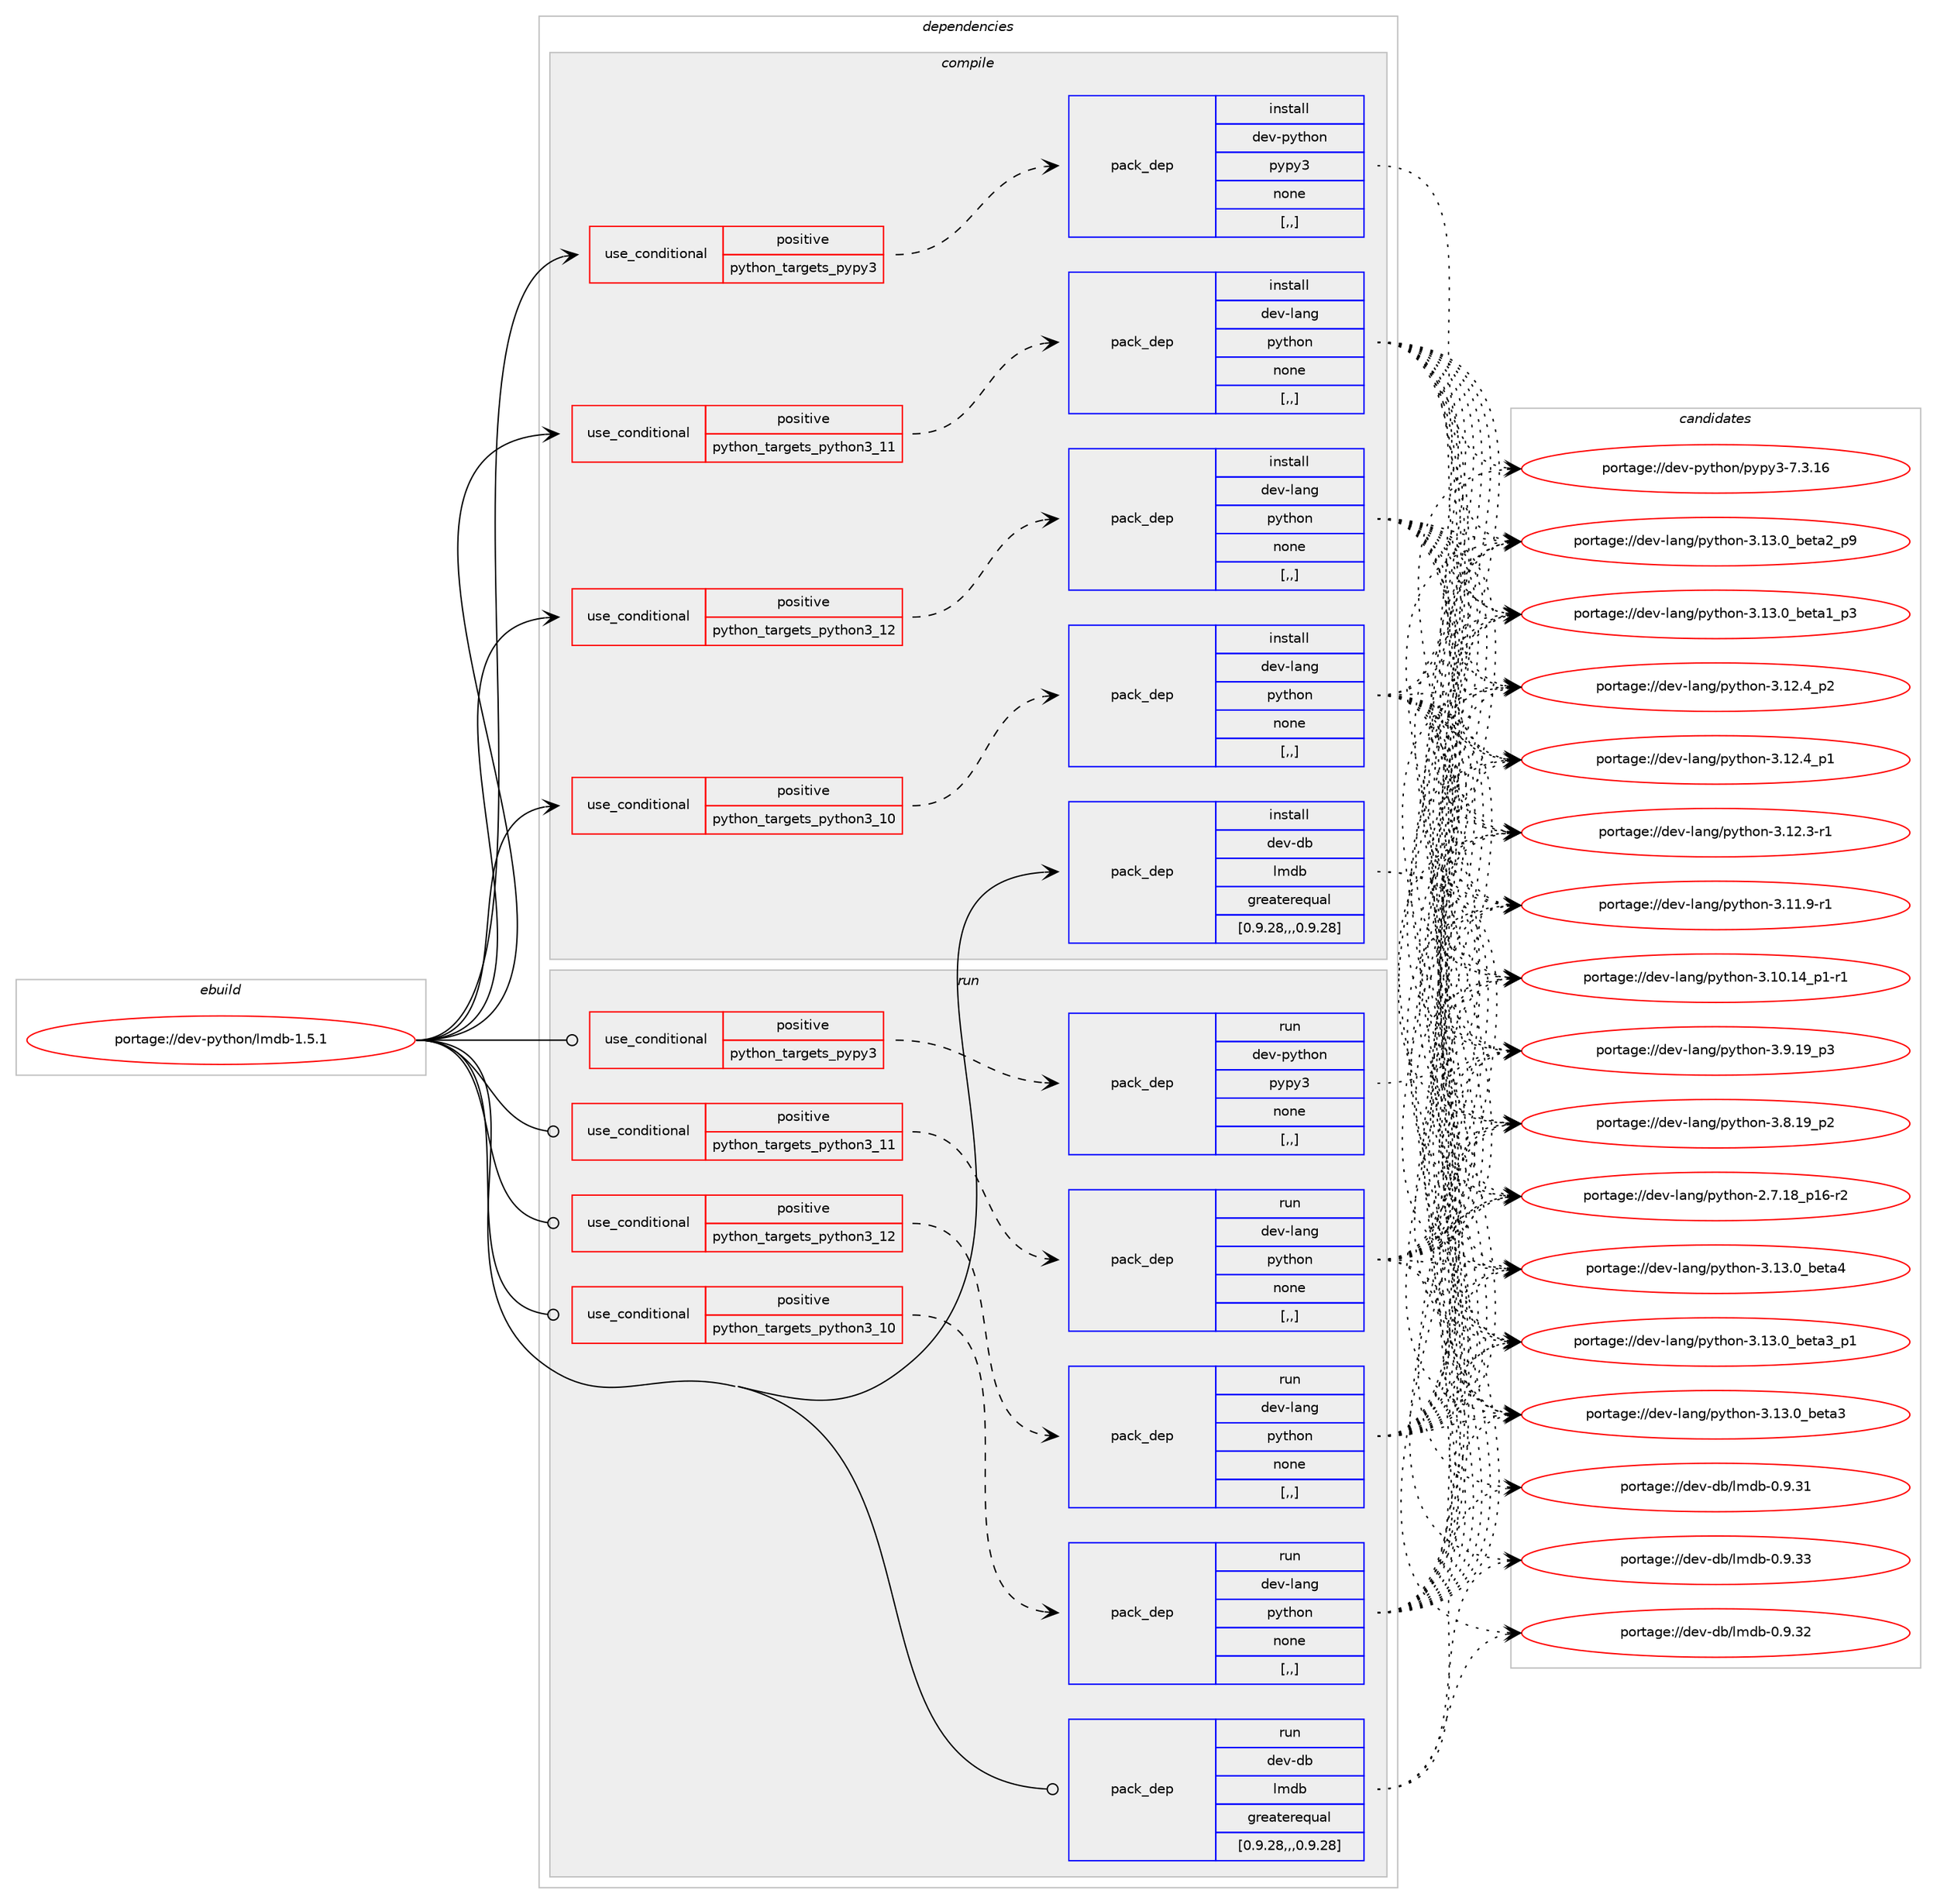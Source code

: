 digraph prolog {

# *************
# Graph options
# *************

newrank=true;
concentrate=true;
compound=true;
graph [rankdir=LR,fontname=Helvetica,fontsize=10,ranksep=1.5];#, ranksep=2.5, nodesep=0.2];
edge  [arrowhead=vee];
node  [fontname=Helvetica,fontsize=10];

# **********
# The ebuild
# **********

subgraph cluster_leftcol {
color=gray;
label=<<i>ebuild</i>>;
id [label="portage://dev-python/lmdb-1.5.1", color=red, width=4, href="../dev-python/lmdb-1.5.1.svg"];
}

# ****************
# The dependencies
# ****************

subgraph cluster_midcol {
color=gray;
label=<<i>dependencies</i>>;
subgraph cluster_compile {
fillcolor="#eeeeee";
style=filled;
label=<<i>compile</i>>;
subgraph cond34528 {
dependency150625 [label=<<TABLE BORDER="0" CELLBORDER="1" CELLSPACING="0" CELLPADDING="4"><TR><TD ROWSPAN="3" CELLPADDING="10">use_conditional</TD></TR><TR><TD>positive</TD></TR><TR><TD>python_targets_pypy3</TD></TR></TABLE>>, shape=none, color=red];
subgraph pack114848 {
dependency150626 [label=<<TABLE BORDER="0" CELLBORDER="1" CELLSPACING="0" CELLPADDING="4" WIDTH="220"><TR><TD ROWSPAN="6" CELLPADDING="30">pack_dep</TD></TR><TR><TD WIDTH="110">install</TD></TR><TR><TD>dev-python</TD></TR><TR><TD>pypy3</TD></TR><TR><TD>none</TD></TR><TR><TD>[,,]</TD></TR></TABLE>>, shape=none, color=blue];
}
dependency150625:e -> dependency150626:w [weight=20,style="dashed",arrowhead="vee"];
}
id:e -> dependency150625:w [weight=20,style="solid",arrowhead="vee"];
subgraph cond34529 {
dependency150627 [label=<<TABLE BORDER="0" CELLBORDER="1" CELLSPACING="0" CELLPADDING="4"><TR><TD ROWSPAN="3" CELLPADDING="10">use_conditional</TD></TR><TR><TD>positive</TD></TR><TR><TD>python_targets_python3_10</TD></TR></TABLE>>, shape=none, color=red];
subgraph pack114849 {
dependency150628 [label=<<TABLE BORDER="0" CELLBORDER="1" CELLSPACING="0" CELLPADDING="4" WIDTH="220"><TR><TD ROWSPAN="6" CELLPADDING="30">pack_dep</TD></TR><TR><TD WIDTH="110">install</TD></TR><TR><TD>dev-lang</TD></TR><TR><TD>python</TD></TR><TR><TD>none</TD></TR><TR><TD>[,,]</TD></TR></TABLE>>, shape=none, color=blue];
}
dependency150627:e -> dependency150628:w [weight=20,style="dashed",arrowhead="vee"];
}
id:e -> dependency150627:w [weight=20,style="solid",arrowhead="vee"];
subgraph cond34530 {
dependency150629 [label=<<TABLE BORDER="0" CELLBORDER="1" CELLSPACING="0" CELLPADDING="4"><TR><TD ROWSPAN="3" CELLPADDING="10">use_conditional</TD></TR><TR><TD>positive</TD></TR><TR><TD>python_targets_python3_11</TD></TR></TABLE>>, shape=none, color=red];
subgraph pack114850 {
dependency150630 [label=<<TABLE BORDER="0" CELLBORDER="1" CELLSPACING="0" CELLPADDING="4" WIDTH="220"><TR><TD ROWSPAN="6" CELLPADDING="30">pack_dep</TD></TR><TR><TD WIDTH="110">install</TD></TR><TR><TD>dev-lang</TD></TR><TR><TD>python</TD></TR><TR><TD>none</TD></TR><TR><TD>[,,]</TD></TR></TABLE>>, shape=none, color=blue];
}
dependency150629:e -> dependency150630:w [weight=20,style="dashed",arrowhead="vee"];
}
id:e -> dependency150629:w [weight=20,style="solid",arrowhead="vee"];
subgraph cond34531 {
dependency150631 [label=<<TABLE BORDER="0" CELLBORDER="1" CELLSPACING="0" CELLPADDING="4"><TR><TD ROWSPAN="3" CELLPADDING="10">use_conditional</TD></TR><TR><TD>positive</TD></TR><TR><TD>python_targets_python3_12</TD></TR></TABLE>>, shape=none, color=red];
subgraph pack114851 {
dependency150632 [label=<<TABLE BORDER="0" CELLBORDER="1" CELLSPACING="0" CELLPADDING="4" WIDTH="220"><TR><TD ROWSPAN="6" CELLPADDING="30">pack_dep</TD></TR><TR><TD WIDTH="110">install</TD></TR><TR><TD>dev-lang</TD></TR><TR><TD>python</TD></TR><TR><TD>none</TD></TR><TR><TD>[,,]</TD></TR></TABLE>>, shape=none, color=blue];
}
dependency150631:e -> dependency150632:w [weight=20,style="dashed",arrowhead="vee"];
}
id:e -> dependency150631:w [weight=20,style="solid",arrowhead="vee"];
subgraph pack114852 {
dependency150633 [label=<<TABLE BORDER="0" CELLBORDER="1" CELLSPACING="0" CELLPADDING="4" WIDTH="220"><TR><TD ROWSPAN="6" CELLPADDING="30">pack_dep</TD></TR><TR><TD WIDTH="110">install</TD></TR><TR><TD>dev-db</TD></TR><TR><TD>lmdb</TD></TR><TR><TD>greaterequal</TD></TR><TR><TD>[0.9.28,,,0.9.28]</TD></TR></TABLE>>, shape=none, color=blue];
}
id:e -> dependency150633:w [weight=20,style="solid",arrowhead="vee"];
}
subgraph cluster_compileandrun {
fillcolor="#eeeeee";
style=filled;
label=<<i>compile and run</i>>;
}
subgraph cluster_run {
fillcolor="#eeeeee";
style=filled;
label=<<i>run</i>>;
subgraph cond34532 {
dependency150634 [label=<<TABLE BORDER="0" CELLBORDER="1" CELLSPACING="0" CELLPADDING="4"><TR><TD ROWSPAN="3" CELLPADDING="10">use_conditional</TD></TR><TR><TD>positive</TD></TR><TR><TD>python_targets_pypy3</TD></TR></TABLE>>, shape=none, color=red];
subgraph pack114853 {
dependency150635 [label=<<TABLE BORDER="0" CELLBORDER="1" CELLSPACING="0" CELLPADDING="4" WIDTH="220"><TR><TD ROWSPAN="6" CELLPADDING="30">pack_dep</TD></TR><TR><TD WIDTH="110">run</TD></TR><TR><TD>dev-python</TD></TR><TR><TD>pypy3</TD></TR><TR><TD>none</TD></TR><TR><TD>[,,]</TD></TR></TABLE>>, shape=none, color=blue];
}
dependency150634:e -> dependency150635:w [weight=20,style="dashed",arrowhead="vee"];
}
id:e -> dependency150634:w [weight=20,style="solid",arrowhead="odot"];
subgraph cond34533 {
dependency150636 [label=<<TABLE BORDER="0" CELLBORDER="1" CELLSPACING="0" CELLPADDING="4"><TR><TD ROWSPAN="3" CELLPADDING="10">use_conditional</TD></TR><TR><TD>positive</TD></TR><TR><TD>python_targets_python3_10</TD></TR></TABLE>>, shape=none, color=red];
subgraph pack114854 {
dependency150637 [label=<<TABLE BORDER="0" CELLBORDER="1" CELLSPACING="0" CELLPADDING="4" WIDTH="220"><TR><TD ROWSPAN="6" CELLPADDING="30">pack_dep</TD></TR><TR><TD WIDTH="110">run</TD></TR><TR><TD>dev-lang</TD></TR><TR><TD>python</TD></TR><TR><TD>none</TD></TR><TR><TD>[,,]</TD></TR></TABLE>>, shape=none, color=blue];
}
dependency150636:e -> dependency150637:w [weight=20,style="dashed",arrowhead="vee"];
}
id:e -> dependency150636:w [weight=20,style="solid",arrowhead="odot"];
subgraph cond34534 {
dependency150638 [label=<<TABLE BORDER="0" CELLBORDER="1" CELLSPACING="0" CELLPADDING="4"><TR><TD ROWSPAN="3" CELLPADDING="10">use_conditional</TD></TR><TR><TD>positive</TD></TR><TR><TD>python_targets_python3_11</TD></TR></TABLE>>, shape=none, color=red];
subgraph pack114855 {
dependency150639 [label=<<TABLE BORDER="0" CELLBORDER="1" CELLSPACING="0" CELLPADDING="4" WIDTH="220"><TR><TD ROWSPAN="6" CELLPADDING="30">pack_dep</TD></TR><TR><TD WIDTH="110">run</TD></TR><TR><TD>dev-lang</TD></TR><TR><TD>python</TD></TR><TR><TD>none</TD></TR><TR><TD>[,,]</TD></TR></TABLE>>, shape=none, color=blue];
}
dependency150638:e -> dependency150639:w [weight=20,style="dashed",arrowhead="vee"];
}
id:e -> dependency150638:w [weight=20,style="solid",arrowhead="odot"];
subgraph cond34535 {
dependency150640 [label=<<TABLE BORDER="0" CELLBORDER="1" CELLSPACING="0" CELLPADDING="4"><TR><TD ROWSPAN="3" CELLPADDING="10">use_conditional</TD></TR><TR><TD>positive</TD></TR><TR><TD>python_targets_python3_12</TD></TR></TABLE>>, shape=none, color=red];
subgraph pack114856 {
dependency150641 [label=<<TABLE BORDER="0" CELLBORDER="1" CELLSPACING="0" CELLPADDING="4" WIDTH="220"><TR><TD ROWSPAN="6" CELLPADDING="30">pack_dep</TD></TR><TR><TD WIDTH="110">run</TD></TR><TR><TD>dev-lang</TD></TR><TR><TD>python</TD></TR><TR><TD>none</TD></TR><TR><TD>[,,]</TD></TR></TABLE>>, shape=none, color=blue];
}
dependency150640:e -> dependency150641:w [weight=20,style="dashed",arrowhead="vee"];
}
id:e -> dependency150640:w [weight=20,style="solid",arrowhead="odot"];
subgraph pack114857 {
dependency150642 [label=<<TABLE BORDER="0" CELLBORDER="1" CELLSPACING="0" CELLPADDING="4" WIDTH="220"><TR><TD ROWSPAN="6" CELLPADDING="30">pack_dep</TD></TR><TR><TD WIDTH="110">run</TD></TR><TR><TD>dev-db</TD></TR><TR><TD>lmdb</TD></TR><TR><TD>greaterequal</TD></TR><TR><TD>[0.9.28,,,0.9.28]</TD></TR></TABLE>>, shape=none, color=blue];
}
id:e -> dependency150642:w [weight=20,style="solid",arrowhead="odot"];
}
}

# **************
# The candidates
# **************

subgraph cluster_choices {
rank=same;
color=gray;
label=<<i>candidates</i>>;

subgraph choice114848 {
color=black;
nodesep=1;
choice10010111845112121116104111110471121211121215145554651464954 [label="portage://dev-python/pypy3-7.3.16", color=red, width=4,href="../dev-python/pypy3-7.3.16.svg"];
dependency150626:e -> choice10010111845112121116104111110471121211121215145554651464954:w [style=dotted,weight="100"];
}
subgraph choice114849 {
color=black;
nodesep=1;
choice1001011184510897110103471121211161041111104551464951464895981011169752 [label="portage://dev-lang/python-3.13.0_beta4", color=red, width=4,href="../dev-lang/python-3.13.0_beta4.svg"];
choice10010111845108971101034711212111610411111045514649514648959810111697519511249 [label="portage://dev-lang/python-3.13.0_beta3_p1", color=red, width=4,href="../dev-lang/python-3.13.0_beta3_p1.svg"];
choice1001011184510897110103471121211161041111104551464951464895981011169751 [label="portage://dev-lang/python-3.13.0_beta3", color=red, width=4,href="../dev-lang/python-3.13.0_beta3.svg"];
choice10010111845108971101034711212111610411111045514649514648959810111697509511257 [label="portage://dev-lang/python-3.13.0_beta2_p9", color=red, width=4,href="../dev-lang/python-3.13.0_beta2_p9.svg"];
choice10010111845108971101034711212111610411111045514649514648959810111697499511251 [label="portage://dev-lang/python-3.13.0_beta1_p3", color=red, width=4,href="../dev-lang/python-3.13.0_beta1_p3.svg"];
choice100101118451089711010347112121116104111110455146495046529511250 [label="portage://dev-lang/python-3.12.4_p2", color=red, width=4,href="../dev-lang/python-3.12.4_p2.svg"];
choice100101118451089711010347112121116104111110455146495046529511249 [label="portage://dev-lang/python-3.12.4_p1", color=red, width=4,href="../dev-lang/python-3.12.4_p1.svg"];
choice100101118451089711010347112121116104111110455146495046514511449 [label="portage://dev-lang/python-3.12.3-r1", color=red, width=4,href="../dev-lang/python-3.12.3-r1.svg"];
choice100101118451089711010347112121116104111110455146494946574511449 [label="portage://dev-lang/python-3.11.9-r1", color=red, width=4,href="../dev-lang/python-3.11.9-r1.svg"];
choice100101118451089711010347112121116104111110455146494846495295112494511449 [label="portage://dev-lang/python-3.10.14_p1-r1", color=red, width=4,href="../dev-lang/python-3.10.14_p1-r1.svg"];
choice100101118451089711010347112121116104111110455146574649579511251 [label="portage://dev-lang/python-3.9.19_p3", color=red, width=4,href="../dev-lang/python-3.9.19_p3.svg"];
choice100101118451089711010347112121116104111110455146564649579511250 [label="portage://dev-lang/python-3.8.19_p2", color=red, width=4,href="../dev-lang/python-3.8.19_p2.svg"];
choice100101118451089711010347112121116104111110455046554649569511249544511450 [label="portage://dev-lang/python-2.7.18_p16-r2", color=red, width=4,href="../dev-lang/python-2.7.18_p16-r2.svg"];
dependency150628:e -> choice1001011184510897110103471121211161041111104551464951464895981011169752:w [style=dotted,weight="100"];
dependency150628:e -> choice10010111845108971101034711212111610411111045514649514648959810111697519511249:w [style=dotted,weight="100"];
dependency150628:e -> choice1001011184510897110103471121211161041111104551464951464895981011169751:w [style=dotted,weight="100"];
dependency150628:e -> choice10010111845108971101034711212111610411111045514649514648959810111697509511257:w [style=dotted,weight="100"];
dependency150628:e -> choice10010111845108971101034711212111610411111045514649514648959810111697499511251:w [style=dotted,weight="100"];
dependency150628:e -> choice100101118451089711010347112121116104111110455146495046529511250:w [style=dotted,weight="100"];
dependency150628:e -> choice100101118451089711010347112121116104111110455146495046529511249:w [style=dotted,weight="100"];
dependency150628:e -> choice100101118451089711010347112121116104111110455146495046514511449:w [style=dotted,weight="100"];
dependency150628:e -> choice100101118451089711010347112121116104111110455146494946574511449:w [style=dotted,weight="100"];
dependency150628:e -> choice100101118451089711010347112121116104111110455146494846495295112494511449:w [style=dotted,weight="100"];
dependency150628:e -> choice100101118451089711010347112121116104111110455146574649579511251:w [style=dotted,weight="100"];
dependency150628:e -> choice100101118451089711010347112121116104111110455146564649579511250:w [style=dotted,weight="100"];
dependency150628:e -> choice100101118451089711010347112121116104111110455046554649569511249544511450:w [style=dotted,weight="100"];
}
subgraph choice114850 {
color=black;
nodesep=1;
choice1001011184510897110103471121211161041111104551464951464895981011169752 [label="portage://dev-lang/python-3.13.0_beta4", color=red, width=4,href="../dev-lang/python-3.13.0_beta4.svg"];
choice10010111845108971101034711212111610411111045514649514648959810111697519511249 [label="portage://dev-lang/python-3.13.0_beta3_p1", color=red, width=4,href="../dev-lang/python-3.13.0_beta3_p1.svg"];
choice1001011184510897110103471121211161041111104551464951464895981011169751 [label="portage://dev-lang/python-3.13.0_beta3", color=red, width=4,href="../dev-lang/python-3.13.0_beta3.svg"];
choice10010111845108971101034711212111610411111045514649514648959810111697509511257 [label="portage://dev-lang/python-3.13.0_beta2_p9", color=red, width=4,href="../dev-lang/python-3.13.0_beta2_p9.svg"];
choice10010111845108971101034711212111610411111045514649514648959810111697499511251 [label="portage://dev-lang/python-3.13.0_beta1_p3", color=red, width=4,href="../dev-lang/python-3.13.0_beta1_p3.svg"];
choice100101118451089711010347112121116104111110455146495046529511250 [label="portage://dev-lang/python-3.12.4_p2", color=red, width=4,href="../dev-lang/python-3.12.4_p2.svg"];
choice100101118451089711010347112121116104111110455146495046529511249 [label="portage://dev-lang/python-3.12.4_p1", color=red, width=4,href="../dev-lang/python-3.12.4_p1.svg"];
choice100101118451089711010347112121116104111110455146495046514511449 [label="portage://dev-lang/python-3.12.3-r1", color=red, width=4,href="../dev-lang/python-3.12.3-r1.svg"];
choice100101118451089711010347112121116104111110455146494946574511449 [label="portage://dev-lang/python-3.11.9-r1", color=red, width=4,href="../dev-lang/python-3.11.9-r1.svg"];
choice100101118451089711010347112121116104111110455146494846495295112494511449 [label="portage://dev-lang/python-3.10.14_p1-r1", color=red, width=4,href="../dev-lang/python-3.10.14_p1-r1.svg"];
choice100101118451089711010347112121116104111110455146574649579511251 [label="portage://dev-lang/python-3.9.19_p3", color=red, width=4,href="../dev-lang/python-3.9.19_p3.svg"];
choice100101118451089711010347112121116104111110455146564649579511250 [label="portage://dev-lang/python-3.8.19_p2", color=red, width=4,href="../dev-lang/python-3.8.19_p2.svg"];
choice100101118451089711010347112121116104111110455046554649569511249544511450 [label="portage://dev-lang/python-2.7.18_p16-r2", color=red, width=4,href="../dev-lang/python-2.7.18_p16-r2.svg"];
dependency150630:e -> choice1001011184510897110103471121211161041111104551464951464895981011169752:w [style=dotted,weight="100"];
dependency150630:e -> choice10010111845108971101034711212111610411111045514649514648959810111697519511249:w [style=dotted,weight="100"];
dependency150630:e -> choice1001011184510897110103471121211161041111104551464951464895981011169751:w [style=dotted,weight="100"];
dependency150630:e -> choice10010111845108971101034711212111610411111045514649514648959810111697509511257:w [style=dotted,weight="100"];
dependency150630:e -> choice10010111845108971101034711212111610411111045514649514648959810111697499511251:w [style=dotted,weight="100"];
dependency150630:e -> choice100101118451089711010347112121116104111110455146495046529511250:w [style=dotted,weight="100"];
dependency150630:e -> choice100101118451089711010347112121116104111110455146495046529511249:w [style=dotted,weight="100"];
dependency150630:e -> choice100101118451089711010347112121116104111110455146495046514511449:w [style=dotted,weight="100"];
dependency150630:e -> choice100101118451089711010347112121116104111110455146494946574511449:w [style=dotted,weight="100"];
dependency150630:e -> choice100101118451089711010347112121116104111110455146494846495295112494511449:w [style=dotted,weight="100"];
dependency150630:e -> choice100101118451089711010347112121116104111110455146574649579511251:w [style=dotted,weight="100"];
dependency150630:e -> choice100101118451089711010347112121116104111110455146564649579511250:w [style=dotted,weight="100"];
dependency150630:e -> choice100101118451089711010347112121116104111110455046554649569511249544511450:w [style=dotted,weight="100"];
}
subgraph choice114851 {
color=black;
nodesep=1;
choice1001011184510897110103471121211161041111104551464951464895981011169752 [label="portage://dev-lang/python-3.13.0_beta4", color=red, width=4,href="../dev-lang/python-3.13.0_beta4.svg"];
choice10010111845108971101034711212111610411111045514649514648959810111697519511249 [label="portage://dev-lang/python-3.13.0_beta3_p1", color=red, width=4,href="../dev-lang/python-3.13.0_beta3_p1.svg"];
choice1001011184510897110103471121211161041111104551464951464895981011169751 [label="portage://dev-lang/python-3.13.0_beta3", color=red, width=4,href="../dev-lang/python-3.13.0_beta3.svg"];
choice10010111845108971101034711212111610411111045514649514648959810111697509511257 [label="portage://dev-lang/python-3.13.0_beta2_p9", color=red, width=4,href="../dev-lang/python-3.13.0_beta2_p9.svg"];
choice10010111845108971101034711212111610411111045514649514648959810111697499511251 [label="portage://dev-lang/python-3.13.0_beta1_p3", color=red, width=4,href="../dev-lang/python-3.13.0_beta1_p3.svg"];
choice100101118451089711010347112121116104111110455146495046529511250 [label="portage://dev-lang/python-3.12.4_p2", color=red, width=4,href="../dev-lang/python-3.12.4_p2.svg"];
choice100101118451089711010347112121116104111110455146495046529511249 [label="portage://dev-lang/python-3.12.4_p1", color=red, width=4,href="../dev-lang/python-3.12.4_p1.svg"];
choice100101118451089711010347112121116104111110455146495046514511449 [label="portage://dev-lang/python-3.12.3-r1", color=red, width=4,href="../dev-lang/python-3.12.3-r1.svg"];
choice100101118451089711010347112121116104111110455146494946574511449 [label="portage://dev-lang/python-3.11.9-r1", color=red, width=4,href="../dev-lang/python-3.11.9-r1.svg"];
choice100101118451089711010347112121116104111110455146494846495295112494511449 [label="portage://dev-lang/python-3.10.14_p1-r1", color=red, width=4,href="../dev-lang/python-3.10.14_p1-r1.svg"];
choice100101118451089711010347112121116104111110455146574649579511251 [label="portage://dev-lang/python-3.9.19_p3", color=red, width=4,href="../dev-lang/python-3.9.19_p3.svg"];
choice100101118451089711010347112121116104111110455146564649579511250 [label="portage://dev-lang/python-3.8.19_p2", color=red, width=4,href="../dev-lang/python-3.8.19_p2.svg"];
choice100101118451089711010347112121116104111110455046554649569511249544511450 [label="portage://dev-lang/python-2.7.18_p16-r2", color=red, width=4,href="../dev-lang/python-2.7.18_p16-r2.svg"];
dependency150632:e -> choice1001011184510897110103471121211161041111104551464951464895981011169752:w [style=dotted,weight="100"];
dependency150632:e -> choice10010111845108971101034711212111610411111045514649514648959810111697519511249:w [style=dotted,weight="100"];
dependency150632:e -> choice1001011184510897110103471121211161041111104551464951464895981011169751:w [style=dotted,weight="100"];
dependency150632:e -> choice10010111845108971101034711212111610411111045514649514648959810111697509511257:w [style=dotted,weight="100"];
dependency150632:e -> choice10010111845108971101034711212111610411111045514649514648959810111697499511251:w [style=dotted,weight="100"];
dependency150632:e -> choice100101118451089711010347112121116104111110455146495046529511250:w [style=dotted,weight="100"];
dependency150632:e -> choice100101118451089711010347112121116104111110455146495046529511249:w [style=dotted,weight="100"];
dependency150632:e -> choice100101118451089711010347112121116104111110455146495046514511449:w [style=dotted,weight="100"];
dependency150632:e -> choice100101118451089711010347112121116104111110455146494946574511449:w [style=dotted,weight="100"];
dependency150632:e -> choice100101118451089711010347112121116104111110455146494846495295112494511449:w [style=dotted,weight="100"];
dependency150632:e -> choice100101118451089711010347112121116104111110455146574649579511251:w [style=dotted,weight="100"];
dependency150632:e -> choice100101118451089711010347112121116104111110455146564649579511250:w [style=dotted,weight="100"];
dependency150632:e -> choice100101118451089711010347112121116104111110455046554649569511249544511450:w [style=dotted,weight="100"];
}
subgraph choice114852 {
color=black;
nodesep=1;
choice1001011184510098471081091009845484657465151 [label="portage://dev-db/lmdb-0.9.33", color=red, width=4,href="../dev-db/lmdb-0.9.33.svg"];
choice1001011184510098471081091009845484657465150 [label="portage://dev-db/lmdb-0.9.32", color=red, width=4,href="../dev-db/lmdb-0.9.32.svg"];
choice1001011184510098471081091009845484657465149 [label="portage://dev-db/lmdb-0.9.31", color=red, width=4,href="../dev-db/lmdb-0.9.31.svg"];
dependency150633:e -> choice1001011184510098471081091009845484657465151:w [style=dotted,weight="100"];
dependency150633:e -> choice1001011184510098471081091009845484657465150:w [style=dotted,weight="100"];
dependency150633:e -> choice1001011184510098471081091009845484657465149:w [style=dotted,weight="100"];
}
subgraph choice114853 {
color=black;
nodesep=1;
choice10010111845112121116104111110471121211121215145554651464954 [label="portage://dev-python/pypy3-7.3.16", color=red, width=4,href="../dev-python/pypy3-7.3.16.svg"];
dependency150635:e -> choice10010111845112121116104111110471121211121215145554651464954:w [style=dotted,weight="100"];
}
subgraph choice114854 {
color=black;
nodesep=1;
choice1001011184510897110103471121211161041111104551464951464895981011169752 [label="portage://dev-lang/python-3.13.0_beta4", color=red, width=4,href="../dev-lang/python-3.13.0_beta4.svg"];
choice10010111845108971101034711212111610411111045514649514648959810111697519511249 [label="portage://dev-lang/python-3.13.0_beta3_p1", color=red, width=4,href="../dev-lang/python-3.13.0_beta3_p1.svg"];
choice1001011184510897110103471121211161041111104551464951464895981011169751 [label="portage://dev-lang/python-3.13.0_beta3", color=red, width=4,href="../dev-lang/python-3.13.0_beta3.svg"];
choice10010111845108971101034711212111610411111045514649514648959810111697509511257 [label="portage://dev-lang/python-3.13.0_beta2_p9", color=red, width=4,href="../dev-lang/python-3.13.0_beta2_p9.svg"];
choice10010111845108971101034711212111610411111045514649514648959810111697499511251 [label="portage://dev-lang/python-3.13.0_beta1_p3", color=red, width=4,href="../dev-lang/python-3.13.0_beta1_p3.svg"];
choice100101118451089711010347112121116104111110455146495046529511250 [label="portage://dev-lang/python-3.12.4_p2", color=red, width=4,href="../dev-lang/python-3.12.4_p2.svg"];
choice100101118451089711010347112121116104111110455146495046529511249 [label="portage://dev-lang/python-3.12.4_p1", color=red, width=4,href="../dev-lang/python-3.12.4_p1.svg"];
choice100101118451089711010347112121116104111110455146495046514511449 [label="portage://dev-lang/python-3.12.3-r1", color=red, width=4,href="../dev-lang/python-3.12.3-r1.svg"];
choice100101118451089711010347112121116104111110455146494946574511449 [label="portage://dev-lang/python-3.11.9-r1", color=red, width=4,href="../dev-lang/python-3.11.9-r1.svg"];
choice100101118451089711010347112121116104111110455146494846495295112494511449 [label="portage://dev-lang/python-3.10.14_p1-r1", color=red, width=4,href="../dev-lang/python-3.10.14_p1-r1.svg"];
choice100101118451089711010347112121116104111110455146574649579511251 [label="portage://dev-lang/python-3.9.19_p3", color=red, width=4,href="../dev-lang/python-3.9.19_p3.svg"];
choice100101118451089711010347112121116104111110455146564649579511250 [label="portage://dev-lang/python-3.8.19_p2", color=red, width=4,href="../dev-lang/python-3.8.19_p2.svg"];
choice100101118451089711010347112121116104111110455046554649569511249544511450 [label="portage://dev-lang/python-2.7.18_p16-r2", color=red, width=4,href="../dev-lang/python-2.7.18_p16-r2.svg"];
dependency150637:e -> choice1001011184510897110103471121211161041111104551464951464895981011169752:w [style=dotted,weight="100"];
dependency150637:e -> choice10010111845108971101034711212111610411111045514649514648959810111697519511249:w [style=dotted,weight="100"];
dependency150637:e -> choice1001011184510897110103471121211161041111104551464951464895981011169751:w [style=dotted,weight="100"];
dependency150637:e -> choice10010111845108971101034711212111610411111045514649514648959810111697509511257:w [style=dotted,weight="100"];
dependency150637:e -> choice10010111845108971101034711212111610411111045514649514648959810111697499511251:w [style=dotted,weight="100"];
dependency150637:e -> choice100101118451089711010347112121116104111110455146495046529511250:w [style=dotted,weight="100"];
dependency150637:e -> choice100101118451089711010347112121116104111110455146495046529511249:w [style=dotted,weight="100"];
dependency150637:e -> choice100101118451089711010347112121116104111110455146495046514511449:w [style=dotted,weight="100"];
dependency150637:e -> choice100101118451089711010347112121116104111110455146494946574511449:w [style=dotted,weight="100"];
dependency150637:e -> choice100101118451089711010347112121116104111110455146494846495295112494511449:w [style=dotted,weight="100"];
dependency150637:e -> choice100101118451089711010347112121116104111110455146574649579511251:w [style=dotted,weight="100"];
dependency150637:e -> choice100101118451089711010347112121116104111110455146564649579511250:w [style=dotted,weight="100"];
dependency150637:e -> choice100101118451089711010347112121116104111110455046554649569511249544511450:w [style=dotted,weight="100"];
}
subgraph choice114855 {
color=black;
nodesep=1;
choice1001011184510897110103471121211161041111104551464951464895981011169752 [label="portage://dev-lang/python-3.13.0_beta4", color=red, width=4,href="../dev-lang/python-3.13.0_beta4.svg"];
choice10010111845108971101034711212111610411111045514649514648959810111697519511249 [label="portage://dev-lang/python-3.13.0_beta3_p1", color=red, width=4,href="../dev-lang/python-3.13.0_beta3_p1.svg"];
choice1001011184510897110103471121211161041111104551464951464895981011169751 [label="portage://dev-lang/python-3.13.0_beta3", color=red, width=4,href="../dev-lang/python-3.13.0_beta3.svg"];
choice10010111845108971101034711212111610411111045514649514648959810111697509511257 [label="portage://dev-lang/python-3.13.0_beta2_p9", color=red, width=4,href="../dev-lang/python-3.13.0_beta2_p9.svg"];
choice10010111845108971101034711212111610411111045514649514648959810111697499511251 [label="portage://dev-lang/python-3.13.0_beta1_p3", color=red, width=4,href="../dev-lang/python-3.13.0_beta1_p3.svg"];
choice100101118451089711010347112121116104111110455146495046529511250 [label="portage://dev-lang/python-3.12.4_p2", color=red, width=4,href="../dev-lang/python-3.12.4_p2.svg"];
choice100101118451089711010347112121116104111110455146495046529511249 [label="portage://dev-lang/python-3.12.4_p1", color=red, width=4,href="../dev-lang/python-3.12.4_p1.svg"];
choice100101118451089711010347112121116104111110455146495046514511449 [label="portage://dev-lang/python-3.12.3-r1", color=red, width=4,href="../dev-lang/python-3.12.3-r1.svg"];
choice100101118451089711010347112121116104111110455146494946574511449 [label="portage://dev-lang/python-3.11.9-r1", color=red, width=4,href="../dev-lang/python-3.11.9-r1.svg"];
choice100101118451089711010347112121116104111110455146494846495295112494511449 [label="portage://dev-lang/python-3.10.14_p1-r1", color=red, width=4,href="../dev-lang/python-3.10.14_p1-r1.svg"];
choice100101118451089711010347112121116104111110455146574649579511251 [label="portage://dev-lang/python-3.9.19_p3", color=red, width=4,href="../dev-lang/python-3.9.19_p3.svg"];
choice100101118451089711010347112121116104111110455146564649579511250 [label="portage://dev-lang/python-3.8.19_p2", color=red, width=4,href="../dev-lang/python-3.8.19_p2.svg"];
choice100101118451089711010347112121116104111110455046554649569511249544511450 [label="portage://dev-lang/python-2.7.18_p16-r2", color=red, width=4,href="../dev-lang/python-2.7.18_p16-r2.svg"];
dependency150639:e -> choice1001011184510897110103471121211161041111104551464951464895981011169752:w [style=dotted,weight="100"];
dependency150639:e -> choice10010111845108971101034711212111610411111045514649514648959810111697519511249:w [style=dotted,weight="100"];
dependency150639:e -> choice1001011184510897110103471121211161041111104551464951464895981011169751:w [style=dotted,weight="100"];
dependency150639:e -> choice10010111845108971101034711212111610411111045514649514648959810111697509511257:w [style=dotted,weight="100"];
dependency150639:e -> choice10010111845108971101034711212111610411111045514649514648959810111697499511251:w [style=dotted,weight="100"];
dependency150639:e -> choice100101118451089711010347112121116104111110455146495046529511250:w [style=dotted,weight="100"];
dependency150639:e -> choice100101118451089711010347112121116104111110455146495046529511249:w [style=dotted,weight="100"];
dependency150639:e -> choice100101118451089711010347112121116104111110455146495046514511449:w [style=dotted,weight="100"];
dependency150639:e -> choice100101118451089711010347112121116104111110455146494946574511449:w [style=dotted,weight="100"];
dependency150639:e -> choice100101118451089711010347112121116104111110455146494846495295112494511449:w [style=dotted,weight="100"];
dependency150639:e -> choice100101118451089711010347112121116104111110455146574649579511251:w [style=dotted,weight="100"];
dependency150639:e -> choice100101118451089711010347112121116104111110455146564649579511250:w [style=dotted,weight="100"];
dependency150639:e -> choice100101118451089711010347112121116104111110455046554649569511249544511450:w [style=dotted,weight="100"];
}
subgraph choice114856 {
color=black;
nodesep=1;
choice1001011184510897110103471121211161041111104551464951464895981011169752 [label="portage://dev-lang/python-3.13.0_beta4", color=red, width=4,href="../dev-lang/python-3.13.0_beta4.svg"];
choice10010111845108971101034711212111610411111045514649514648959810111697519511249 [label="portage://dev-lang/python-3.13.0_beta3_p1", color=red, width=4,href="../dev-lang/python-3.13.0_beta3_p1.svg"];
choice1001011184510897110103471121211161041111104551464951464895981011169751 [label="portage://dev-lang/python-3.13.0_beta3", color=red, width=4,href="../dev-lang/python-3.13.0_beta3.svg"];
choice10010111845108971101034711212111610411111045514649514648959810111697509511257 [label="portage://dev-lang/python-3.13.0_beta2_p9", color=red, width=4,href="../dev-lang/python-3.13.0_beta2_p9.svg"];
choice10010111845108971101034711212111610411111045514649514648959810111697499511251 [label="portage://dev-lang/python-3.13.0_beta1_p3", color=red, width=4,href="../dev-lang/python-3.13.0_beta1_p3.svg"];
choice100101118451089711010347112121116104111110455146495046529511250 [label="portage://dev-lang/python-3.12.4_p2", color=red, width=4,href="../dev-lang/python-3.12.4_p2.svg"];
choice100101118451089711010347112121116104111110455146495046529511249 [label="portage://dev-lang/python-3.12.4_p1", color=red, width=4,href="../dev-lang/python-3.12.4_p1.svg"];
choice100101118451089711010347112121116104111110455146495046514511449 [label="portage://dev-lang/python-3.12.3-r1", color=red, width=4,href="../dev-lang/python-3.12.3-r1.svg"];
choice100101118451089711010347112121116104111110455146494946574511449 [label="portage://dev-lang/python-3.11.9-r1", color=red, width=4,href="../dev-lang/python-3.11.9-r1.svg"];
choice100101118451089711010347112121116104111110455146494846495295112494511449 [label="portage://dev-lang/python-3.10.14_p1-r1", color=red, width=4,href="../dev-lang/python-3.10.14_p1-r1.svg"];
choice100101118451089711010347112121116104111110455146574649579511251 [label="portage://dev-lang/python-3.9.19_p3", color=red, width=4,href="../dev-lang/python-3.9.19_p3.svg"];
choice100101118451089711010347112121116104111110455146564649579511250 [label="portage://dev-lang/python-3.8.19_p2", color=red, width=4,href="../dev-lang/python-3.8.19_p2.svg"];
choice100101118451089711010347112121116104111110455046554649569511249544511450 [label="portage://dev-lang/python-2.7.18_p16-r2", color=red, width=4,href="../dev-lang/python-2.7.18_p16-r2.svg"];
dependency150641:e -> choice1001011184510897110103471121211161041111104551464951464895981011169752:w [style=dotted,weight="100"];
dependency150641:e -> choice10010111845108971101034711212111610411111045514649514648959810111697519511249:w [style=dotted,weight="100"];
dependency150641:e -> choice1001011184510897110103471121211161041111104551464951464895981011169751:w [style=dotted,weight="100"];
dependency150641:e -> choice10010111845108971101034711212111610411111045514649514648959810111697509511257:w [style=dotted,weight="100"];
dependency150641:e -> choice10010111845108971101034711212111610411111045514649514648959810111697499511251:w [style=dotted,weight="100"];
dependency150641:e -> choice100101118451089711010347112121116104111110455146495046529511250:w [style=dotted,weight="100"];
dependency150641:e -> choice100101118451089711010347112121116104111110455146495046529511249:w [style=dotted,weight="100"];
dependency150641:e -> choice100101118451089711010347112121116104111110455146495046514511449:w [style=dotted,weight="100"];
dependency150641:e -> choice100101118451089711010347112121116104111110455146494946574511449:w [style=dotted,weight="100"];
dependency150641:e -> choice100101118451089711010347112121116104111110455146494846495295112494511449:w [style=dotted,weight="100"];
dependency150641:e -> choice100101118451089711010347112121116104111110455146574649579511251:w [style=dotted,weight="100"];
dependency150641:e -> choice100101118451089711010347112121116104111110455146564649579511250:w [style=dotted,weight="100"];
dependency150641:e -> choice100101118451089711010347112121116104111110455046554649569511249544511450:w [style=dotted,weight="100"];
}
subgraph choice114857 {
color=black;
nodesep=1;
choice1001011184510098471081091009845484657465151 [label="portage://dev-db/lmdb-0.9.33", color=red, width=4,href="../dev-db/lmdb-0.9.33.svg"];
choice1001011184510098471081091009845484657465150 [label="portage://dev-db/lmdb-0.9.32", color=red, width=4,href="../dev-db/lmdb-0.9.32.svg"];
choice1001011184510098471081091009845484657465149 [label="portage://dev-db/lmdb-0.9.31", color=red, width=4,href="../dev-db/lmdb-0.9.31.svg"];
dependency150642:e -> choice1001011184510098471081091009845484657465151:w [style=dotted,weight="100"];
dependency150642:e -> choice1001011184510098471081091009845484657465150:w [style=dotted,weight="100"];
dependency150642:e -> choice1001011184510098471081091009845484657465149:w [style=dotted,weight="100"];
}
}

}
